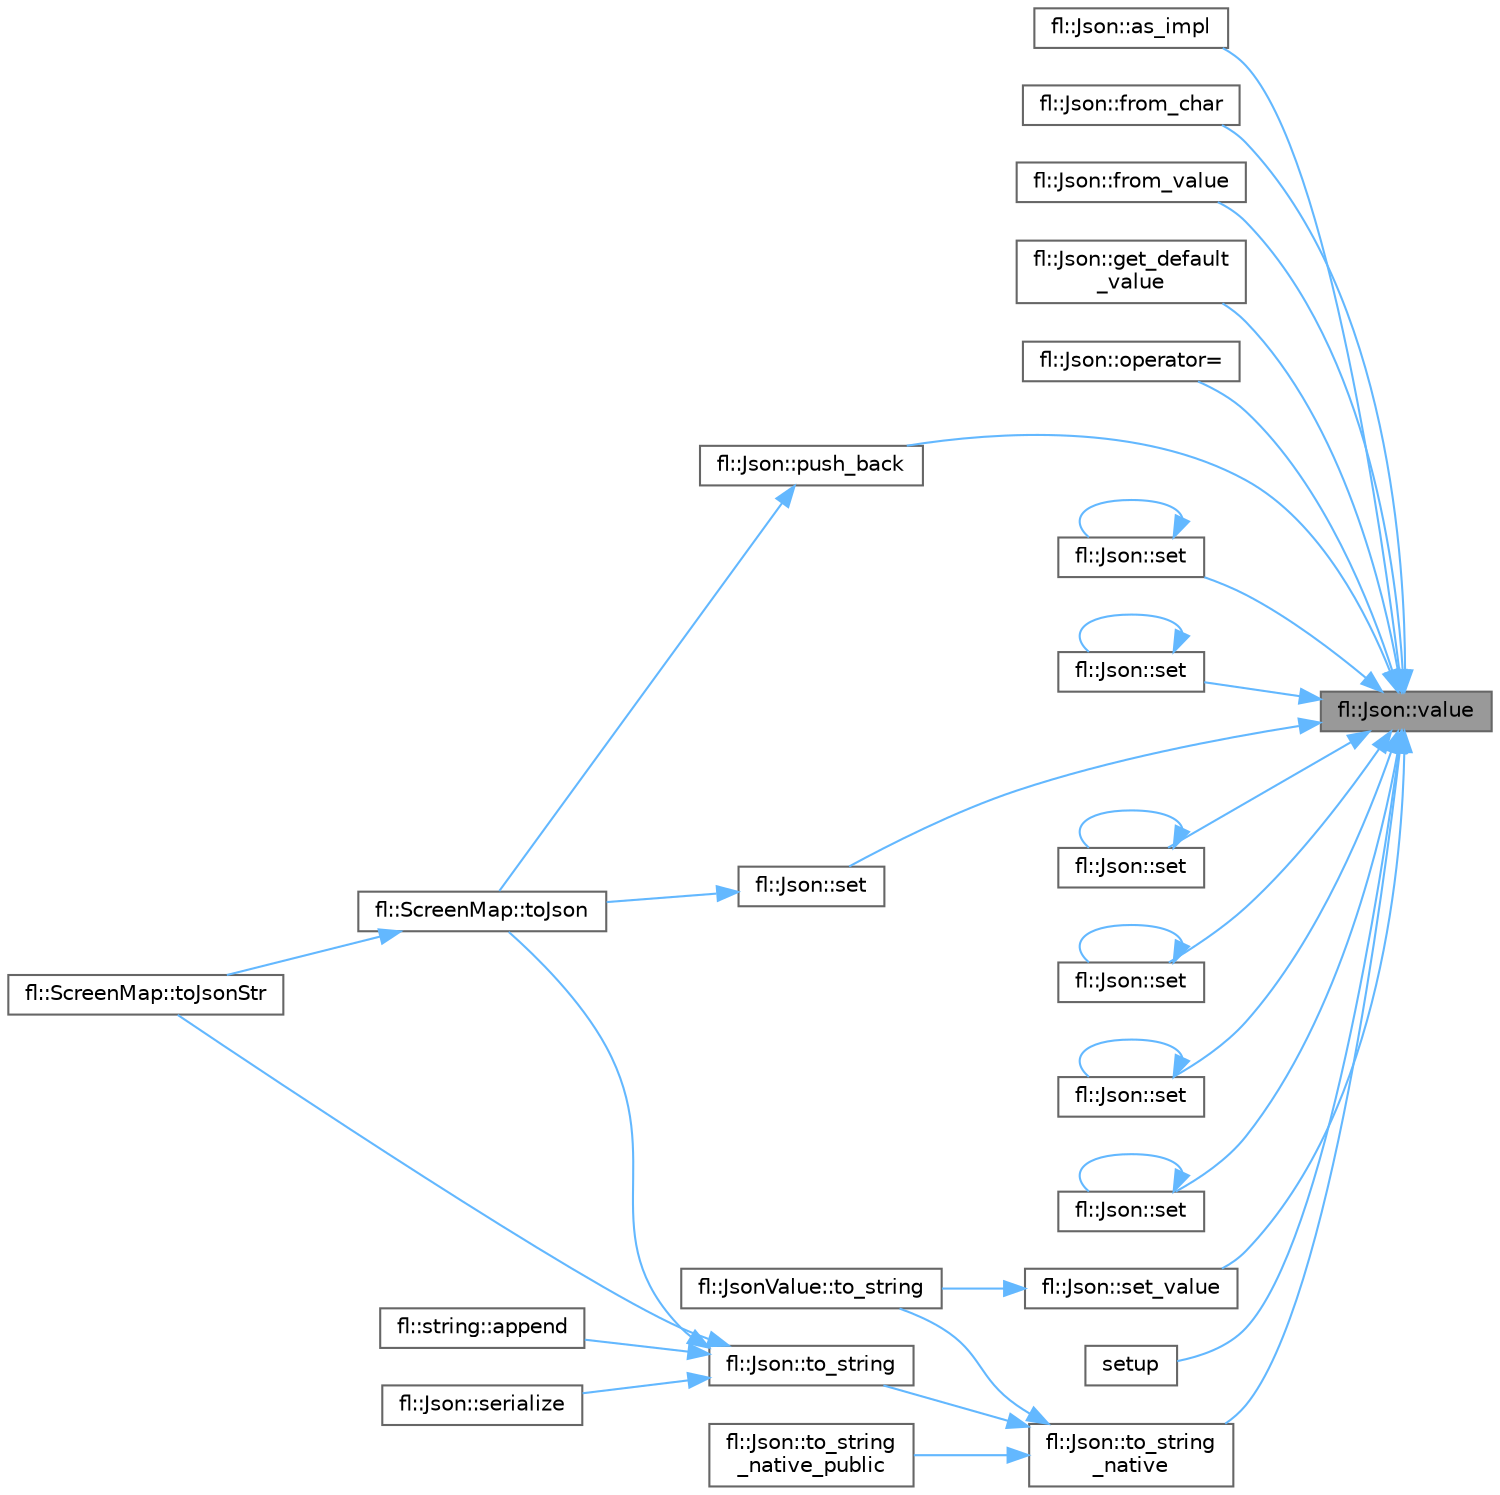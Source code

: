 digraph "fl::Json::value"
{
 // INTERACTIVE_SVG=YES
 // LATEX_PDF_SIZE
  bgcolor="transparent";
  edge [fontname=Helvetica,fontsize=10,labelfontname=Helvetica,labelfontsize=10];
  node [fontname=Helvetica,fontsize=10,shape=box,height=0.2,width=0.4];
  rankdir="RL";
  Node1 [id="Node000001",label="fl::Json::value",height=0.2,width=0.4,color="gray40", fillcolor="grey60", style="filled", fontcolor="black",tooltip=" "];
  Node1 -> Node2 [id="edge1_Node000001_Node000002",dir="back",color="steelblue1",style="solid",tooltip=" "];
  Node2 [id="Node000002",label="fl::Json::as_impl",height=0.2,width=0.4,color="grey40", fillcolor="white", style="filled",URL="$d4/d13/classfl_1_1_json_af020731411932cda97f13ec9c07ea155.html#af020731411932cda97f13ec9c07ea155",tooltip=" "];
  Node1 -> Node3 [id="edge2_Node000001_Node000003",dir="back",color="steelblue1",style="solid",tooltip=" "];
  Node3 [id="Node000003",label="fl::Json::from_char",height=0.2,width=0.4,color="grey40", fillcolor="white", style="filled",URL="$d4/d13/classfl_1_1_json_a540b1e70e8dd90d527007faadb978f05.html#a540b1e70e8dd90d527007faadb978f05",tooltip=" "];
  Node1 -> Node4 [id="edge3_Node000001_Node000004",dir="back",color="steelblue1",style="solid",tooltip=" "];
  Node4 [id="Node000004",label="fl::Json::from_value",height=0.2,width=0.4,color="grey40", fillcolor="white", style="filled",URL="$d4/d13/classfl_1_1_json_a244aaa9e5862ff7f4070faf450d6cb96.html#a244aaa9e5862ff7f4070faf450d6cb96",tooltip=" "];
  Node1 -> Node5 [id="edge4_Node000001_Node000005",dir="back",color="steelblue1",style="solid",tooltip=" "];
  Node5 [id="Node000005",label="fl::Json::get_default\l_value",height=0.2,width=0.4,color="grey40", fillcolor="white", style="filled",URL="$d4/d13/classfl_1_1_json_a0c9ff8b0a6a51223d8707ecabcdfa6cc.html#a0c9ff8b0a6a51223d8707ecabcdfa6cc",tooltip=" "];
  Node1 -> Node6 [id="edge5_Node000001_Node000006",dir="back",color="steelblue1",style="solid",tooltip=" "];
  Node6 [id="Node000006",label="fl::Json::operator=",height=0.2,width=0.4,color="grey40", fillcolor="white", style="filled",URL="$d4/d13/classfl_1_1_json_a8457b46e0f1b6c9fc7ca6f2b491fd893.html#a8457b46e0f1b6c9fc7ca6f2b491fd893",tooltip=" "];
  Node1 -> Node7 [id="edge6_Node000001_Node000007",dir="back",color="steelblue1",style="solid",tooltip=" "];
  Node7 [id="Node000007",label="fl::Json::push_back",height=0.2,width=0.4,color="grey40", fillcolor="white", style="filled",URL="$d4/d13/classfl_1_1_json_a97485f76ef6407f98c99636b05cf5307.html#a97485f76ef6407f98c99636b05cf5307",tooltip=" "];
  Node7 -> Node8 [id="edge7_Node000007_Node000008",dir="back",color="steelblue1",style="solid",tooltip=" "];
  Node8 [id="Node000008",label="fl::ScreenMap::toJson",height=0.2,width=0.4,color="grey40", fillcolor="white", style="filled",URL="$d2/d78/classfl_1_1_screen_map_a00aa2580648abcf15187e47515b3b626.html#a00aa2580648abcf15187e47515b3b626",tooltip=" "];
  Node8 -> Node9 [id="edge8_Node000008_Node000009",dir="back",color="steelblue1",style="solid",tooltip=" "];
  Node9 [id="Node000009",label="fl::ScreenMap::toJsonStr",height=0.2,width=0.4,color="grey40", fillcolor="white", style="filled",URL="$d2/d78/classfl_1_1_screen_map_a83bd7dca541318127baf188a06122916.html#a83bd7dca541318127baf188a06122916",tooltip=" "];
  Node1 -> Node10 [id="edge9_Node000001_Node000010",dir="back",color="steelblue1",style="solid",tooltip=" "];
  Node10 [id="Node000010",label="fl::Json::set",height=0.2,width=0.4,color="grey40", fillcolor="white", style="filled",URL="$d4/d13/classfl_1_1_json_adb697a7ac2a5d63e4fd26342f8b40af5.html#adb697a7ac2a5d63e4fd26342f8b40af5",tooltip=" "];
  Node10 -> Node10 [id="edge10_Node000010_Node000010",dir="back",color="steelblue1",style="solid",tooltip=" "];
  Node1 -> Node11 [id="edge11_Node000001_Node000011",dir="back",color="steelblue1",style="solid",tooltip=" "];
  Node11 [id="Node000011",label="fl::Json::set",height=0.2,width=0.4,color="grey40", fillcolor="white", style="filled",URL="$d4/d13/classfl_1_1_json_ab38712f9c89f765d4fa1bec30c83664b.html#ab38712f9c89f765d4fa1bec30c83664b",tooltip=" "];
  Node11 -> Node11 [id="edge12_Node000011_Node000011",dir="back",color="steelblue1",style="solid",tooltip=" "];
  Node1 -> Node12 [id="edge13_Node000001_Node000012",dir="back",color="steelblue1",style="solid",tooltip=" "];
  Node12 [id="Node000012",label="fl::Json::set",height=0.2,width=0.4,color="grey40", fillcolor="white", style="filled",URL="$d4/d13/classfl_1_1_json_a96d8778149c15f39425d134e725c0f53.html#a96d8778149c15f39425d134e725c0f53",tooltip=" "];
  Node12 -> Node8 [id="edge14_Node000012_Node000008",dir="back",color="steelblue1",style="solid",tooltip=" "];
  Node1 -> Node13 [id="edge15_Node000001_Node000013",dir="back",color="steelblue1",style="solid",tooltip=" "];
  Node13 [id="Node000013",label="fl::Json::set",height=0.2,width=0.4,color="grey40", fillcolor="white", style="filled",URL="$d4/d13/classfl_1_1_json_a17e835e96738cfa4198d2ad0586902c0.html#a17e835e96738cfa4198d2ad0586902c0",tooltip=" "];
  Node13 -> Node13 [id="edge16_Node000013_Node000013",dir="back",color="steelblue1",style="solid",tooltip=" "];
  Node1 -> Node14 [id="edge17_Node000001_Node000014",dir="back",color="steelblue1",style="solid",tooltip=" "];
  Node14 [id="Node000014",label="fl::Json::set",height=0.2,width=0.4,color="grey40", fillcolor="white", style="filled",URL="$d4/d13/classfl_1_1_json_ac0085de79295a6d593eb170886096e45.html#ac0085de79295a6d593eb170886096e45",tooltip=" "];
  Node14 -> Node14 [id="edge18_Node000014_Node000014",dir="back",color="steelblue1",style="solid",tooltip=" "];
  Node1 -> Node15 [id="edge19_Node000001_Node000015",dir="back",color="steelblue1",style="solid",tooltip=" "];
  Node15 [id="Node000015",label="fl::Json::set",height=0.2,width=0.4,color="grey40", fillcolor="white", style="filled",URL="$d4/d13/classfl_1_1_json_a90333d84dad5048e73b7b25ed34aacd2.html#a90333d84dad5048e73b7b25ed34aacd2",tooltip=" "];
  Node15 -> Node15 [id="edge20_Node000015_Node000015",dir="back",color="steelblue1",style="solid",tooltip=" "];
  Node1 -> Node16 [id="edge21_Node000001_Node000016",dir="back",color="steelblue1",style="solid",tooltip=" "];
  Node16 [id="Node000016",label="fl::Json::set",height=0.2,width=0.4,color="grey40", fillcolor="white", style="filled",URL="$d4/d13/classfl_1_1_json_ab5fef32c64115762d6afa9d6b81a697d.html#ab5fef32c64115762d6afa9d6b81a697d",tooltip=" "];
  Node16 -> Node16 [id="edge22_Node000016_Node000016",dir="back",color="steelblue1",style="solid",tooltip=" "];
  Node1 -> Node17 [id="edge23_Node000001_Node000017",dir="back",color="steelblue1",style="solid",tooltip=" "];
  Node17 [id="Node000017",label="fl::Json::set_value",height=0.2,width=0.4,color="grey40", fillcolor="white", style="filled",URL="$d4/d13/classfl_1_1_json_a1d1558f3419e4fdd702ebad01a4b9c22.html#a1d1558f3419e4fdd702ebad01a4b9c22",tooltip=" "];
  Node17 -> Node18 [id="edge24_Node000017_Node000018",dir="back",color="steelblue1",style="solid",tooltip=" "];
  Node18 [id="Node000018",label="fl::JsonValue::to_string",height=0.2,width=0.4,color="grey40", fillcolor="white", style="filled",URL="$da/dd6/structfl_1_1_json_value_aab5d5740e6411c25028e73deb5a6545f.html#aab5d5740e6411c25028e73deb5a6545f",tooltip=" "];
  Node1 -> Node19 [id="edge25_Node000001_Node000019",dir="back",color="steelblue1",style="solid",tooltip=" "];
  Node19 [id="Node000019",label="setup",height=0.2,width=0.4,color="grey40", fillcolor="white", style="filled",URL="$d0/dd3/_json_sketch_8h_a4fc01d736fe50cf5b977f755b675f11d.html#a4fc01d736fe50cf5b977f755b675f11d",tooltip=" "];
  Node1 -> Node20 [id="edge26_Node000001_Node000020",dir="back",color="steelblue1",style="solid",tooltip=" "];
  Node20 [id="Node000020",label="fl::Json::to_string\l_native",height=0.2,width=0.4,color="grey40", fillcolor="white", style="filled",URL="$d4/d13/classfl_1_1_json_ac822a5d516e2e72a0bcd685d5abddcad.html#ac822a5d516e2e72a0bcd685d5abddcad",tooltip=" "];
  Node20 -> Node21 [id="edge27_Node000020_Node000021",dir="back",color="steelblue1",style="solid",tooltip=" "];
  Node21 [id="Node000021",label="fl::Json::to_string",height=0.2,width=0.4,color="grey40", fillcolor="white", style="filled",URL="$d4/d13/classfl_1_1_json_a1739bfed700a1a81d78fb3a37c4ecea1.html#a1739bfed700a1a81d78fb3a37c4ecea1",tooltip=" "];
  Node21 -> Node22 [id="edge28_Node000021_Node000022",dir="back",color="steelblue1",style="solid",tooltip=" "];
  Node22 [id="Node000022",label="fl::string::append",height=0.2,width=0.4,color="grey40", fillcolor="white", style="filled",URL="$d2/db2/classfl_1_1string_a9e45d32db8fa0f4c5d593e7a136d39f0.html#a9e45d32db8fa0f4c5d593e7a136d39f0",tooltip=" "];
  Node21 -> Node23 [id="edge29_Node000021_Node000023",dir="back",color="steelblue1",style="solid",tooltip=" "];
  Node23 [id="Node000023",label="fl::Json::serialize",height=0.2,width=0.4,color="grey40", fillcolor="white", style="filled",URL="$d4/d13/classfl_1_1_json_ae96440950bf68a42a0ea2860b365051e.html#ae96440950bf68a42a0ea2860b365051e",tooltip=" "];
  Node21 -> Node8 [id="edge30_Node000021_Node000008",dir="back",color="steelblue1",style="solid",tooltip=" "];
  Node21 -> Node9 [id="edge31_Node000021_Node000009",dir="back",color="steelblue1",style="solid",tooltip=" "];
  Node20 -> Node18 [id="edge32_Node000020_Node000018",dir="back",color="steelblue1",style="solid",tooltip=" "];
  Node20 -> Node24 [id="edge33_Node000020_Node000024",dir="back",color="steelblue1",style="solid",tooltip=" "];
  Node24 [id="Node000024",label="fl::Json::to_string\l_native_public",height=0.2,width=0.4,color="grey40", fillcolor="white", style="filled",URL="$d4/d13/classfl_1_1_json_a982f777a919b88b55a3a5a4fa7f0f49b.html#a982f777a919b88b55a3a5a4fa7f0f49b",tooltip=" "];
}
